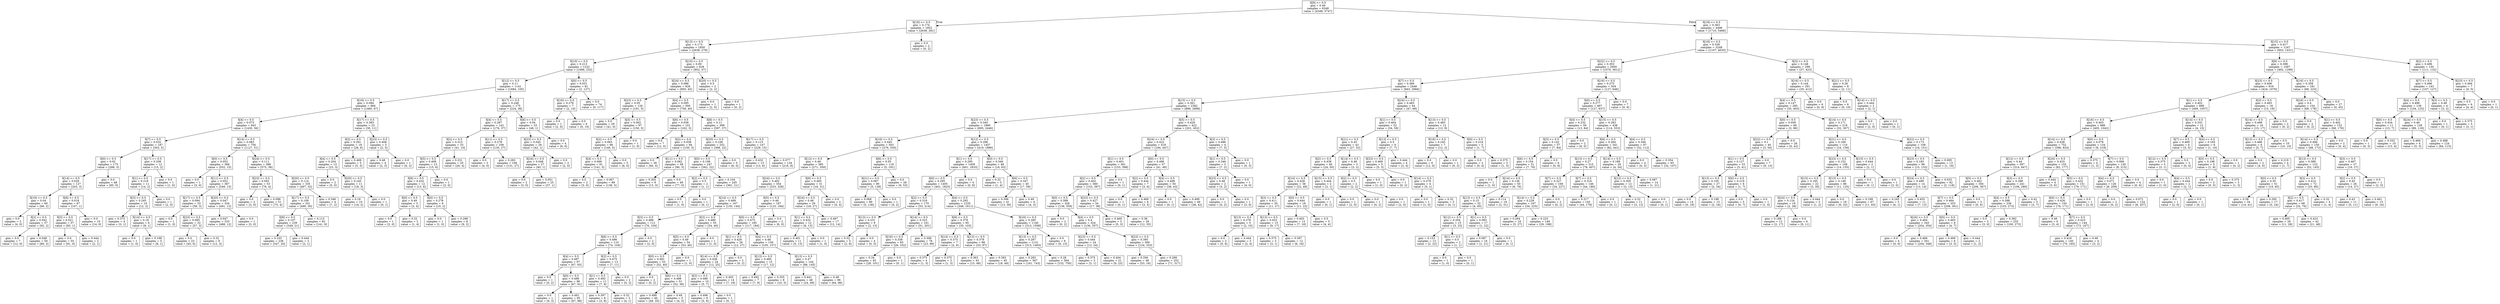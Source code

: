 digraph Tree {
node [shape=box] ;
0 [label="X[9] <= 0.5\ngini = 0.49\nsamples = 6348\nvalue = [4348, 5747]"] ;
1 [label="X[18] <= 0.5\ngini = 0.174\nsamples = 1852\nvalue = [2638, 281]"] ;
0 -> 1 [labeldistance=2.5, labelangle=45, headlabel="True"] ;
2 [label="X[13] <= 0.5\ngini = 0.173\nsamples = 1850\nvalue = [2638, 279]"] ;
1 -> 2 ;
3 [label="X[10] <= 0.5\ngini = 0.213\nsamples = 1222\nvalue = [1686, 232]"] ;
2 -> 3 ;
4 [label="X[12] <= 0.5\ngini = 0.11\nsamples = 1141\nvalue = [1684, 105]"] ;
3 -> 4 ;
5 [label="X[16] <= 0.5\ngini = 0.084\nsamples = 966\nvalue = [1460, 67]"] ;
4 -> 5 ;
6 [label="X[4] <= 0.5\ngini = 0.073\nsamples = 943\nvalue = [1430, 56]"] ;
5 -> 6 ;
7 [label="X[7] <= 0.5\ngini = 0.032\nsamples = 187\nvalue = [303, 5]"] ;
6 -> 7 ;
8 [label="X[0] <= 0.5\ngini = 0.02\nsamples = 175\nvalue = [288, 3]"] ;
7 -> 8 ;
9 [label="X[14] <= 0.5\ngini = 0.029\nsamples = 127\nvalue = [203, 3]"] ;
8 -> 9 ;
10 [label="X[19] <= 0.5\ngini = 0.04\nsamples = 60\nvalue = [96, 2]"] ;
9 -> 10 ;
11 [label="gini = 0.0\nsamples = 3\nvalue = [4, 0]"] ;
10 -> 11 ;
12 [label="X[2] <= 0.5\ngini = 0.042\nsamples = 57\nvalue = [92, 2]"] ;
10 -> 12 ;
13 [label="gini = 0.0\nsamples = 7\nvalue = [12, 0]"] ;
12 -> 13 ;
14 [label="gini = 0.048\nsamples = 50\nvalue = [80, 2]"] ;
12 -> 14 ;
15 [label="X[8] <= 0.5\ngini = 0.018\nsamples = 67\nvalue = [107, 1]"] ;
9 -> 15 ;
16 [label="X[3] <= 0.5\ngini = 0.021\nsamples = 57\nvalue = [93, 1]"] ;
15 -> 16 ;
17 [label="gini = 0.0\nsamples = 55\nvalue = [91, 0]"] ;
16 -> 17 ;
18 [label="gini = 0.444\nsamples = 2\nvalue = [2, 1]"] ;
16 -> 18 ;
19 [label="gini = 0.0\nsamples = 10\nvalue = [14, 0]"] ;
15 -> 19 ;
20 [label="gini = 0.0\nsamples = 48\nvalue = [85, 0]"] ;
8 -> 20 ;
21 [label="X[17] <= 0.5\ngini = 0.208\nsamples = 12\nvalue = [15, 2]"] ;
7 -> 21 ;
22 [label="X[1] <= 0.5\ngini = 0.219\nsamples = 11\nvalue = [14, 2]"] ;
21 -> 22 ;
23 [label="X[3] <= 0.5\ngini = 0.245\nsamples = 10\nvalue = [12, 2]"] ;
22 -> 23 ;
24 [label="gini = 0.375\nsamples = 4\nvalue = [3, 1]"] ;
23 -> 24 ;
25 [label="X[14] <= 0.5\ngini = 0.18\nsamples = 6\nvalue = [9, 1]"] ;
23 -> 25 ;
26 [label="gini = 0.0\nsamples = 1\nvalue = [1, 0]"] ;
25 -> 26 ;
27 [label="gini = 0.198\nsamples = 5\nvalue = [8, 1]"] ;
25 -> 27 ;
28 [label="gini = 0.0\nsamples = 1\nvalue = [2, 0]"] ;
22 -> 28 ;
29 [label="gini = 0.0\nsamples = 1\nvalue = [1, 0]"] ;
21 -> 29 ;
30 [label="X[14] <= 0.5\ngini = 0.083\nsamples = 756\nvalue = [1127, 51]"] ;
6 -> 30 ;
31 [label="X[0] <= 0.5\ngini = 0.052\nsamples = 368\nvalue = [552, 15]"] ;
30 -> 31 ;
32 [label="gini = 0.0\nsamples = 1\nvalue = [3, 0]"] ;
31 -> 32 ;
33 [label="X[11] <= 0.5\ngini = 0.052\nsamples = 367\nvalue = [549, 15]"] ;
31 -> 33 ;
34 [label="X[17] <= 0.5\ngini = 0.094\nsamples = 33\nvalue = [58, 3]"] ;
33 -> 34 ;
35 [label="gini = 0.0\nsamples = 1\nvalue = [1, 0]"] ;
34 -> 35 ;
36 [label="X[23] <= 0.5\ngini = 0.095\nsamples = 32\nvalue = [57, 3]"] ;
34 -> 36 ;
37 [label="gini = 0.0\nsamples = 23\nvalue = [45, 0]"] ;
36 -> 37 ;
38 [label="gini = 0.32\nsamples = 9\nvalue = [12, 3]"] ;
36 -> 38 ;
39 [label="X[20] <= 0.5\ngini = 0.047\nsamples = 334\nvalue = [491, 12]"] ;
33 -> 39 ;
40 [label="gini = 0.047\nsamples = 333\nvalue = [488, 12]"] ;
39 -> 40 ;
41 [label="gini = 0.0\nsamples = 1\nvalue = [3, 0]"] ;
39 -> 41 ;
42 [label="X[24] <= 0.5\ngini = 0.111\nsamples = 388\nvalue = [575, 36]"] ;
30 -> 42 ;
43 [label="X[23] <= 0.5\ngini = 0.093\nsamples = 53\nvalue = [78, 4]"] ;
42 -> 43 ;
44 [label="gini = 0.0\nsamples = 2\nvalue = [3, 0]"] ;
43 -> 44 ;
45 [label="gini = 0.096\nsamples = 51\nvalue = [75, 4]"] ;
43 -> 45 ;
46 [label="X[20] <= 0.5\ngini = 0.114\nsamples = 335\nvalue = [497, 32]"] ;
42 -> 46 ;
47 [label="X[17] <= 0.5\ngini = 0.109\nsamples = 331\nvalue = [490, 30]"] ;
46 -> 47 ;
48 [label="X[8] <= 0.5\ngini = 0.107\nsamples = 239\nvalue = [349, 21]"] ;
47 -> 48 ;
49 [label="gini = 0.103\nsamples = 236\nvalue = [347, 20]"] ;
48 -> 49 ;
50 [label="gini = 0.444\nsamples = 3\nvalue = [2, 1]"] ;
48 -> 50 ;
51 [label="gini = 0.113\nsamples = 92\nvalue = [141, 9]"] ;
47 -> 51 ;
52 [label="gini = 0.346\nsamples = 4\nvalue = [7, 2]"] ;
46 -> 52 ;
53 [label="X[17] <= 0.5\ngini = 0.393\nsamples = 23\nvalue = [30, 11]"] ;
5 -> 53 ;
54 [label="X[2] <= 0.5\ngini = 0.291\nsamples = 18\nvalue = [28, 6]"] ;
53 -> 54 ;
55 [label="X[4] <= 0.5\ngini = 0.204\nsamples = 13\nvalue = [23, 3]"] ;
54 -> 55 ;
56 [label="gini = 0.0\nsamples = 2\nvalue = [5, 0]"] ;
55 -> 56 ;
57 [label="X[20] <= 0.5\ngini = 0.245\nsamples = 11\nvalue = [18, 3]"] ;
55 -> 57 ;
58 [label="gini = 0.18\nsamples = 10\nvalue = [18, 2]"] ;
57 -> 58 ;
59 [label="gini = 0.0\nsamples = 1\nvalue = [0, 1]"] ;
57 -> 59 ;
60 [label="gini = 0.469\nsamples = 5\nvalue = [5, 3]"] ;
54 -> 60 ;
61 [label="X[23] <= 0.5\ngini = 0.408\nsamples = 5\nvalue = [2, 5]"] ;
53 -> 61 ;
62 [label="gini = 0.48\nsamples = 4\nvalue = [2, 3]"] ;
61 -> 62 ;
63 [label="gini = 0.0\nsamples = 1\nvalue = [0, 2]"] ;
61 -> 63 ;
64 [label="X[17] <= 0.5\ngini = 0.248\nsamples = 175\nvalue = [224, 38]"] ;
4 -> 64 ;
65 [label="X[4] <= 0.5\ngini = 0.287\nsamples = 142\nvalue = [176, 37]"] ;
64 -> 65 ;
66 [label="X[2] <= 0.5\ngini = 0.315\nsamples = 33\nvalue = [41, 10]"] ;
65 -> 66 ;
67 [label="X[5] <= 0.5\ngini = 0.408\nsamples = 13\nvalue = [15, 6]"] ;
66 -> 67 ;
68 [label="X[6] <= 0.5\ngini = 0.432\nsamples = 12\nvalue = [13, 6]"] ;
67 -> 68 ;
69 [label="X[0] <= 0.5\ngini = 0.49\nsamples = 3\nvalue = [3, 4]"] ;
68 -> 69 ;
70 [label="gini = 0.0\nsamples = 1\nvalue = [2, 0]"] ;
69 -> 70 ;
71 [label="gini = 0.32\nsamples = 2\nvalue = [1, 4]"] ;
69 -> 71 ;
72 [label="X[0] <= 0.5\ngini = 0.278\nsamples = 9\nvalue = [10, 2]"] ;
68 -> 72 ;
73 [label="gini = 0.0\nsamples = 1\nvalue = [1, 0]"] ;
72 -> 73 ;
74 [label="gini = 0.298\nsamples = 8\nvalue = [9, 2]"] ;
72 -> 74 ;
75 [label="gini = 0.0\nsamples = 1\nvalue = [2, 0]"] ;
67 -> 75 ;
76 [label="gini = 0.231\nsamples = 20\nvalue = [26, 4]"] ;
66 -> 76 ;
77 [label="X[11] <= 0.5\ngini = 0.278\nsamples = 109\nvalue = [135, 27]"] ;
65 -> 77 ;
78 [label="gini = 0.0\nsamples = 3\nvalue = [4, 0]"] ;
77 -> 78 ;
79 [label="gini = 0.283\nsamples = 106\nvalue = [131, 27]"] ;
77 -> 79 ;
80 [label="X[6] <= 0.5\ngini = 0.04\nsamples = 33\nvalue = [48, 1]"] ;
64 -> 80 ;
81 [label="X[23] <= 0.5\ngini = 0.045\nsamples = 29\nvalue = [42, 1]"] ;
80 -> 81 ;
82 [label="X[24] <= 0.5\ngini = 0.048\nsamples = 27\nvalue = [40, 1]"] ;
81 -> 82 ;
83 [label="gini = 0.0\nsamples = 2\nvalue = [3, 0]"] ;
82 -> 83 ;
84 [label="gini = 0.051\nsamples = 25\nvalue = [37, 1]"] ;
82 -> 84 ;
85 [label="gini = 0.0\nsamples = 2\nvalue = [2, 0]"] ;
81 -> 85 ;
86 [label="gini = 0.0\nsamples = 4\nvalue = [6, 0]"] ;
80 -> 86 ;
87 [label="X[0] <= 0.5\ngini = 0.031\nsamples = 81\nvalue = [2, 127]"] ;
3 -> 87 ;
88 [label="X[16] <= 0.5\ngini = 0.278\nsamples = 7\nvalue = [2, 10]"] ;
87 -> 88 ;
89 [label="gini = 0.0\nsamples = 1\nvalue = [2, 0]"] ;
88 -> 89 ;
90 [label="gini = 0.0\nsamples = 6\nvalue = [0, 10]"] ;
88 -> 90 ;
91 [label="gini = 0.0\nsamples = 74\nvalue = [0, 117]"] ;
87 -> 91 ;
92 [label="X[10] <= 0.5\ngini = 0.09\nsamples = 628\nvalue = [952, 47]"] ;
2 -> 92 ;
93 [label="X[24] <= 0.5\ngini = 0.086\nsamples = 626\nvalue = [950, 45]"] ;
92 -> 93 ;
94 [label="X[23] <= 0.5\ngini = 0.05\nsamples = 126\nvalue = [191, 5]"] ;
93 -> 94 ;
95 [label="gini = 0.0\nsamples = 29\nvalue = [41, 0]"] ;
94 -> 95 ;
96 [label="X[5] <= 0.5\ngini = 0.062\nsamples = 97\nvalue = [150, 5]"] ;
94 -> 96 ;
97 [label="X[2] <= 0.5\ngini = 0.063\nsamples = 96\nvalue = [149, 5]"] ;
96 -> 97 ;
98 [label="X[4] <= 0.5\ngini = 0.066\nsamples = 91\nvalue = [141, 5]"] ;
97 -> 98 ;
99 [label="gini = 0.0\nsamples = 2\nvalue = [3, 0]"] ;
98 -> 99 ;
100 [label="gini = 0.067\nsamples = 89\nvalue = [138, 5]"] ;
98 -> 100 ;
101 [label="gini = 0.0\nsamples = 5\nvalue = [8, 0]"] ;
97 -> 101 ;
102 [label="gini = 0.0\nsamples = 1\nvalue = [1, 0]"] ;
96 -> 102 ;
103 [label="X[4] <= 0.5\ngini = 0.095\nsamples = 500\nvalue = [759, 40]"] ;
93 -> 103 ;
104 [label="X[6] <= 0.5\ngini = 0.036\nsamples = 101\nvalue = [162, 3]"] ;
103 -> 104 ;
105 [label="gini = 0.0\nsamples = 7\nvalue = [12, 0]"] ;
104 -> 105 ;
106 [label="X[2] <= 0.5\ngini = 0.038\nsamples = 94\nvalue = [150, 3]"] ;
104 -> 106 ;
107 [label="gini = 0.0\nsamples = 36\nvalue = [60, 0]"] ;
106 -> 107 ;
108 [label="X[11] <= 0.5\ngini = 0.062\nsamples = 58\nvalue = [90, 3]"] ;
106 -> 108 ;
109 [label="gini = 0.305\nsamples = 9\nvalue = [13, 3]"] ;
108 -> 109 ;
110 [label="gini = 0.0\nsamples = 49\nvalue = [77, 0]"] ;
108 -> 110 ;
111 [label="X[8] <= 0.5\ngini = 0.11\nsamples = 399\nvalue = [597, 37]"] ;
103 -> 111 ;
112 [label="X[20] <= 0.5\ngini = 0.106\nsamples = 252\nvalue = [368, 22]"] ;
111 -> 112 ;
113 [label="X[0] <= 0.5\ngini = 0.108\nsamples = 247\nvalue = [362, 22]"] ;
112 -> 113 ;
114 [label="X[2] <= 0.5\ngini = 0.5\nsamples = 2\nvalue = [1, 1]"] ;
113 -> 114 ;
115 [label="gini = 0.0\nsamples = 1\nvalue = [1, 0]"] ;
114 -> 115 ;
116 [label="gini = 0.0\nsamples = 1\nvalue = [0, 1]"] ;
114 -> 116 ;
117 [label="gini = 0.104\nsamples = 245\nvalue = [361, 21]"] ;
113 -> 117 ;
118 [label="gini = 0.0\nsamples = 5\nvalue = [6, 0]"] ;
112 -> 118 ;
119 [label="X[17] <= 0.5\ngini = 0.115\nsamples = 147\nvalue = [229, 15]"] ;
111 -> 119 ;
120 [label="gini = 0.432\nsamples = 13\nvalue = [13, 6]"] ;
119 -> 120 ;
121 [label="gini = 0.077\nsamples = 134\nvalue = [216, 9]"] ;
119 -> 121 ;
122 [label="X[20] <= 0.5\ngini = 0.5\nsamples = 2\nvalue = [2, 2]"] ;
92 -> 122 ;
123 [label="gini = 0.0\nsamples = 1\nvalue = [2, 0]"] ;
122 -> 123 ;
124 [label="gini = 0.0\nsamples = 1\nvalue = [0, 2]"] ;
122 -> 124 ;
125 [label="gini = 0.0\nsamples = 2\nvalue = [0, 2]"] ;
1 -> 125 ;
126 [label="X[19] <= 0.5\ngini = 0.363\nsamples = 4496\nvalue = [1710, 5466]"] ;
0 -> 126 [labeldistance=2.5, labelangle=-45, headlabel="False"] ;
127 [label="X[18] <= 0.5\ngini = 0.338\nsamples = 3249\nvalue = [1107, 4035]"] ;
126 -> 127 ;
128 [label="X[22] <= 0.5\ngini = 0.353\nsamples = 2950\nvalue = [1070, 3612]"] ;
127 -> 128 ;
129 [label="X[7] <= 0.5\ngini = 0.366\nsamples = 2446\nvalue = [943, 2966]"] ;
128 -> 129 ;
130 [label="X[15] <= 0.5\ngini = 0.361\nsamples = 2382\nvalue = [896, 2898]"] ;
129 -> 130 ;
131 [label="X[23] <= 0.5\ngini = 0.345\nsamples = 1960\nvalue = [695, 2446]"] ;
130 -> 131 ;
132 [label="X[16] <= 0.5\ngini = 0.445\nsamples = 503\nvalue = [276, 550]"] ;
131 -> 132 ;
133 [label="X[12] <= 0.5\ngini = 0.49\nsamples = 385\nvalue = [271, 359]"] ;
132 -> 133 ;
134 [label="X[24] <= 0.5\ngini = 0.492\nsamples = 354\nvalue = [253, 328]"] ;
133 -> 134 ;
135 [label="X[14] <= 0.5\ngini = 0.499\nsamples = 167\nvalue = [130, 144]"] ;
134 -> 135 ;
136 [label="X[3] <= 0.5\ngini = 0.488\nsamples = 112\nvalue = [76, 104]"] ;
135 -> 136 ;
137 [label="X[6] <= 0.5\ngini = 0.486\nsamples = 110\nvalue = [74, 104]"] ;
136 -> 137 ;
138 [label="X[4] <= 0.5\ngini = 0.487\nsamples = 97\nvalue = [67, 93]"] ;
137 -> 138 ;
139 [label="gini = 0.0\nsamples = 1\nvalue = [0, 2]"] ;
138 -> 139 ;
140 [label="X[0] <= 0.5\ngini = 0.488\nsamples = 96\nvalue = [67, 91]"] ;
138 -> 140 ;
141 [label="gini = 0.0\nsamples = 1\nvalue = [0, 3]"] ;
140 -> 141 ;
142 [label="gini = 0.491\nsamples = 95\nvalue = [67, 88]"] ;
140 -> 142 ;
143 [label="X[2] <= 0.5\ngini = 0.475\nsamples = 13\nvalue = [7, 11]"] ;
137 -> 143 ;
144 [label="X[1] <= 0.5\ngini = 0.492\nsamples = 11\nvalue = [7, 9]"] ;
143 -> 144 ;
145 [label="gini = 0.397\nsamples = 8\nvalue = [3, 8]"] ;
144 -> 145 ;
146 [label="gini = 0.32\nsamples = 3\nvalue = [4, 1]"] ;
144 -> 146 ;
147 [label="gini = 0.0\nsamples = 2\nvalue = [0, 2]"] ;
143 -> 147 ;
148 [label="gini = 0.0\nsamples = 2\nvalue = [2, 0]"] ;
136 -> 148 ;
149 [label="X[3] <= 0.5\ngini = 0.489\nsamples = 55\nvalue = [54, 40]"] ;
135 -> 149 ;
150 [label="X[5] <= 0.5\ngini = 0.49\nsamples = 54\nvalue = [53, 40]"] ;
149 -> 150 ;
151 [label="X[0] <= 0.5\ngini = 0.491\nsamples = 53\nvalue = [52, 40]"] ;
150 -> 151 ;
152 [label="gini = 0.0\nsamples = 2\nvalue = [0, 2]"] ;
151 -> 152 ;
153 [label="X[6] <= 0.5\ngini = 0.488\nsamples = 51\nvalue = [52, 38]"] ;
151 -> 153 ;
154 [label="gini = 0.488\nsamples = 46\nvalue = [48, 35]"] ;
153 -> 154 ;
155 [label="gini = 0.49\nsamples = 5\nvalue = [4, 3]"] ;
153 -> 155 ;
156 [label="gini = 0.0\nsamples = 1\nvalue = [1, 0]"] ;
150 -> 156 ;
157 [label="gini = 0.0\nsamples = 1\nvalue = [1, 0]"] ;
149 -> 157 ;
158 [label="X[5] <= 0.5\ngini = 0.48\nsamples = 187\nvalue = [123, 184]"] ;
134 -> 158 ;
159 [label="X[0] <= 0.5\ngini = 0.475\nsamples = 185\nvalue = [117, 184]"] ;
158 -> 159 ;
160 [label="X[1] <= 0.5\ngini = 0.426\nsamples = 26\nvalue = [12, 27]"] ;
159 -> 160 ;
161 [label="X[14] <= 0.5\ngini = 0.438\nsamples = 24\nvalue = [12, 25]"] ;
160 -> 161 ;
162 [label="X[3] <= 0.5\ngini = 0.486\nsamples = 10\nvalue = [5, 7]"] ;
161 -> 162 ;
163 [label="gini = 0.496\nsamples = 9\nvalue = [5, 6]"] ;
162 -> 163 ;
164 [label="gini = 0.0\nsamples = 1\nvalue = [0, 1]"] ;
162 -> 164 ;
165 [label="gini = 0.403\nsamples = 14\nvalue = [7, 18]"] ;
161 -> 165 ;
166 [label="gini = 0.0\nsamples = 2\nvalue = [0, 2]"] ;
160 -> 166 ;
167 [label="X[4] <= 0.5\ngini = 0.48\nsamples = 159\nvalue = [105, 157]"] ;
159 -> 167 ;
168 [label="X[13] <= 0.5\ngini = 0.485\nsamples = 15\nvalue = [17, 12]"] ;
167 -> 168 ;
169 [label="gini = 0.492\nsamples = 7\nvalue = [7, 9]"] ;
168 -> 169 ;
170 [label="gini = 0.355\nsamples = 8\nvalue = [10, 3]"] ;
168 -> 170 ;
171 [label="X[13] <= 0.5\ngini = 0.47\nsamples = 144\nvalue = [88, 145]"] ;
167 -> 171 ;
172 [label="gini = 0.441\nsamples = 48\nvalue = [24, 49]"] ;
171 -> 172 ;
173 [label="gini = 0.48\nsamples = 96\nvalue = [64, 96]"] ;
171 -> 173 ;
174 [label="gini = 0.0\nsamples = 2\nvalue = [6, 0]"] ;
158 -> 174 ;
175 [label="X[6] <= 0.5\ngini = 0.465\nsamples = 31\nvalue = [18, 31]"] ;
133 -> 175 ;
176 [label="X[24] <= 0.5\ngini = 0.48\nsamples = 29\nvalue = [18, 27]"] ;
175 -> 176 ;
177 [label="X[1] <= 0.5\ngini = 0.432\nsamples = 12\nvalue = [6, 13]"] ;
176 -> 177 ;
178 [label="gini = 0.401\nsamples = 11\nvalue = [5, 13]"] ;
177 -> 178 ;
179 [label="gini = 0.0\nsamples = 1\nvalue = [1, 0]"] ;
177 -> 179 ;
180 [label="gini = 0.497\nsamples = 17\nvalue = [12, 14]"] ;
176 -> 180 ;
181 [label="gini = 0.0\nsamples = 2\nvalue = [0, 4]"] ;
175 -> 181 ;
182 [label="X[6] <= 0.5\ngini = 0.05\nsamples = 118\nvalue = [5, 191]"] ;
132 -> 182 ;
183 [label="X[21] <= 0.5\ngini = 0.067\nsamples = 90\nvalue = [5, 138]"] ;
182 -> 183 ;
184 [label="gini = 0.068\nsamples = 89\nvalue = [5, 136]"] ;
183 -> 184 ;
185 [label="gini = 0.0\nsamples = 1\nvalue = [0, 2]"] ;
183 -> 185 ;
186 [label="gini = 0.0\nsamples = 28\nvalue = [0, 53]"] ;
182 -> 186 ;
187 [label="X[12] <= 0.5\ngini = 0.296\nsamples = 1457\nvalue = [419, 1896]"] ;
131 -> 187 ;
188 [label="X[1] <= 0.5\ngini = 0.295\nsamples = 1409\nvalue = [401, 1833]"] ;
187 -> 188 ;
189 [label="X[0] <= 0.5\ngini = 0.295\nsamples = 1405\nvalue = [401, 1825]"] ;
188 -> 189 ;
190 [label="X[2] <= 0.5\ngini = 0.318\nsamples = 170\nvalue = [53, 214]"] ;
189 -> 190 ;
191 [label="X[13] <= 0.5\ngini = 0.231\nsamples = 9\nvalue = [2, 13]"] ;
190 -> 191 ;
192 [label="gini = 0.32\nsamples = 5\nvalue = [2, 8]"] ;
191 -> 192 ;
193 [label="gini = 0.0\nsamples = 4\nvalue = [0, 5]"] ;
191 -> 193 ;
194 [label="X[14] <= 0.5\ngini = 0.323\nsamples = 161\nvalue = [51, 201]"] ;
190 -> 194 ;
195 [label="X[16] <= 0.5\ngini = 0.338\nsamples = 83\nvalue = [28, 102]"] ;
194 -> 195 ;
196 [label="gini = 0.34\nsamples = 82\nvalue = [28, 101]"] ;
195 -> 196 ;
197 [label="gini = 0.0\nsamples = 1\nvalue = [0, 1]"] ;
195 -> 197 ;
198 [label="gini = 0.306\nsamples = 78\nvalue = [23, 99]"] ;
194 -> 198 ;
199 [label="X[4] <= 0.5\ngini = 0.292\nsamples = 1235\nvalue = [348, 1611]"] ;
189 -> 199 ;
200 [label="X[6] <= 0.5\ngini = 0.379\nsamples = 95\nvalue = [35, 103]"] ;
199 -> 200 ;
201 [label="X[14] <= 0.5\ngini = 0.375\nsamples = 7\nvalue = [2, 6]"] ;
200 -> 201 ;
202 [label="gini = 0.375\nsamples = 4\nvalue = [1, 3]"] ;
201 -> 202 ;
203 [label="gini = 0.375\nsamples = 3\nvalue = [1, 3]"] ;
201 -> 203 ;
204 [label="X[13] <= 0.5\ngini = 0.379\nsamples = 88\nvalue = [33, 97]"] ;
200 -> 204 ;
205 [label="gini = 0.363\nsamples = 43\nvalue = [15, 48]"] ;
204 -> 205 ;
206 [label="gini = 0.393\nsamples = 45\nvalue = [18, 49]"] ;
204 -> 206 ;
207 [label="X[16] <= 0.5\ngini = 0.285\nsamples = 1140\nvalue = [313, 1508]"] ;
199 -> 207 ;
208 [label="X[13] <= 0.5\ngini = 0.287\nsamples = 1131\nvalue = [313, 1493]"] ;
207 -> 208 ;
209 [label="gini = 0.293\nsamples = 567\nvalue = [161, 743]"] ;
208 -> 209 ;
210 [label="gini = 0.28\nsamples = 564\nvalue = [152, 750]"] ;
208 -> 210 ;
211 [label="gini = 0.0\nsamples = 9\nvalue = [0, 15]"] ;
207 -> 211 ;
212 [label="gini = 0.0\nsamples = 4\nvalue = [0, 8]"] ;
188 -> 212 ;
213 [label="X[0] <= 0.5\ngini = 0.346\nsamples = 48\nvalue = [18, 63]"] ;
187 -> 213 ;
214 [label="gini = 0.32\nsamples = 3\nvalue = [1, 4]"] ;
213 -> 214 ;
215 [label="X[6] <= 0.5\ngini = 0.347\nsamples = 45\nvalue = [17, 59]"] ;
213 -> 215 ;
216 [label="gini = 0.306\nsamples = 41\nvalue = [13, 56]"] ;
215 -> 216 ;
217 [label="gini = 0.49\nsamples = 4\nvalue = [4, 3]"] ;
215 -> 217 ;
218 [label="X[5] <= 0.5\ngini = 0.426\nsamples = 422\nvalue = [201, 452]"] ;
130 -> 218 ;
219 [label="X[24] <= 0.5\ngini = 0.422\nsamples = 418\nvalue = [194, 447]"] ;
218 -> 219 ;
220 [label="X[1] <= 0.5\ngini = 0.401\nsamples = 361\nvalue = [153, 398]"] ;
219 -> 220 ;
221 [label="X[2] <= 0.5\ngini = 0.402\nsamples = 360\nvalue = [153, 397]"] ;
220 -> 221 ;
222 [label="X[0] <= 0.5\ngini = 0.399\nsamples = 326\nvalue = [136, 359]"] ;
221 -> 222 ;
223 [label="gini = 0.0\nsamples = 2\nvalue = [0, 2]"] ;
222 -> 223 ;
224 [label="X[4] <= 0.5\ngini = 0.4\nsamples = 324\nvalue = [136, 357]"] ;
222 -> 224 ;
225 [label="X[23] <= 0.5\ngini = 0.444\nsamples = 24\nvalue = [12, 24]"] ;
224 -> 225 ;
226 [label="gini = 0.375\nsamples = 3\nvalue = [3, 1]"] ;
225 -> 226 ;
227 [label="gini = 0.404\nsamples = 21\nvalue = [9, 23]"] ;
225 -> 227 ;
228 [label="X[23] <= 0.5\ngini = 0.395\nsamples = 300\nvalue = [124, 333]"] ;
224 -> 228 ;
229 [label="gini = 0.356\nsamples = 48\nvalue = [53, 16]"] ;
228 -> 229 ;
230 [label="gini = 0.299\nsamples = 252\nvalue = [71, 317]"] ;
228 -> 230 ;
231 [label="X[23] <= 0.5\ngini = 0.427\nsamples = 34\nvalue = [17, 38]"] ;
221 -> 231 ;
232 [label="gini = 0.469\nsamples = 5\nvalue = [5, 3]"] ;
231 -> 232 ;
233 [label="gini = 0.38\nsamples = 29\nvalue = [12, 35]"] ;
231 -> 233 ;
234 [label="gini = 0.0\nsamples = 1\nvalue = [0, 1]"] ;
220 -> 234 ;
235 [label="X[0] <= 0.5\ngini = 0.496\nsamples = 57\nvalue = [41, 49]"] ;
219 -> 235 ;
236 [label="X[2] <= 0.5\ngini = 0.444\nsamples = 7\nvalue = [3, 6]"] ;
235 -> 236 ;
237 [label="gini = 0.0\nsamples = 1\nvalue = [0, 1]"] ;
236 -> 237 ;
238 [label="gini = 0.469\nsamples = 6\nvalue = [3, 5]"] ;
236 -> 238 ;
239 [label="X[4] <= 0.5\ngini = 0.498\nsamples = 50\nvalue = [38, 43]"] ;
235 -> 239 ;
240 [label="gini = 0.0\nsamples = 1\nvalue = [0, 1]"] ;
239 -> 240 ;
241 [label="gini = 0.499\nsamples = 49\nvalue = [38, 42]"] ;
239 -> 241 ;
242 [label="X[3] <= 0.5\ngini = 0.486\nsamples = 4\nvalue = [7, 5]"] ;
218 -> 242 ;
243 [label="X[1] <= 0.5\ngini = 0.346\nsamples = 3\nvalue = [7, 2]"] ;
242 -> 243 ;
244 [label="X[23] <= 0.5\ngini = 0.48\nsamples = 2\nvalue = [3, 2]"] ;
243 -> 244 ;
245 [label="gini = 0.0\nsamples = 1\nvalue = [0, 2]"] ;
244 -> 245 ;
246 [label="gini = 0.0\nsamples = 1\nvalue = [3, 0]"] ;
244 -> 246 ;
247 [label="gini = 0.0\nsamples = 1\nvalue = [4, 0]"] ;
243 -> 247 ;
248 [label="gini = 0.0\nsamples = 1\nvalue = [0, 3]"] ;
242 -> 248 ;
249 [label="X[24] <= 0.5\ngini = 0.483\nsamples = 64\nvalue = [47, 68]"] ;
129 -> 249 ;
250 [label="X[1] <= 0.5\ngini = 0.464\nsamples = 52\nvalue = [34, 59]"] ;
249 -> 250 ;
251 [label="X[21] <= 0.5\ngini = 0.45\nsamples = 43\nvalue = [27, 52]"] ;
250 -> 251 ;
252 [label="X[2] <= 0.5\ngini = 0.438\nsamples = 40\nvalue = [24, 50]"] ;
251 -> 252 ;
253 [label="X[14] <= 0.5\ngini = 0.428\nsamples = 38\nvalue = [22, 49]"] ;
252 -> 253 ;
254 [label="X[3] <= 0.5\ngini = 0.411\nsamples = 20\nvalue = [11, 27]"] ;
253 -> 254 ;
255 [label="X[13] <= 0.5\ngini = 0.278\nsamples = 5\nvalue = [2, 10]"] ;
254 -> 255 ;
256 [label="gini = 0.0\nsamples = 2\nvalue = [0, 6]"] ;
255 -> 256 ;
257 [label="gini = 0.444\nsamples = 3\nvalue = [2, 4]"] ;
255 -> 257 ;
258 [label="X[13] <= 0.5\ngini = 0.453\nsamples = 15\nvalue = [9, 17]"] ;
254 -> 258 ;
259 [label="gini = 0.375\nsamples = 3\nvalue = [3, 1]"] ;
258 -> 259 ;
260 [label="gini = 0.397\nsamples = 12\nvalue = [6, 16]"] ;
258 -> 260 ;
261 [label="X[0] <= 0.5\ngini = 0.444\nsamples = 18\nvalue = [11, 22]"] ;
253 -> 261 ;
262 [label="gini = 0.403\nsamples = 13\nvalue = [7, 18]"] ;
261 -> 262 ;
263 [label="gini = 0.5\nsamples = 5\nvalue = [4, 4]"] ;
261 -> 263 ;
264 [label="X[15] <= 0.5\ngini = 0.444\nsamples = 2\nvalue = [2, 1]"] ;
252 -> 264 ;
265 [label="gini = 0.0\nsamples = 1\nvalue = [0, 1]"] ;
264 -> 265 ;
266 [label="gini = 0.0\nsamples = 1\nvalue = [2, 0]"] ;
264 -> 266 ;
267 [label="X[14] <= 0.5\ngini = 0.48\nsamples = 3\nvalue = [3, 2]"] ;
251 -> 267 ;
268 [label="X[2] <= 0.5\ngini = 0.5\nsamples = 2\nvalue = [2, 2]"] ;
267 -> 268 ;
269 [label="gini = 0.0\nsamples = 1\nvalue = [0, 2]"] ;
268 -> 269 ;
270 [label="gini = 0.0\nsamples = 1\nvalue = [2, 0]"] ;
268 -> 270 ;
271 [label="gini = 0.0\nsamples = 1\nvalue = [1, 0]"] ;
267 -> 271 ;
272 [label="X[13] <= 0.5\ngini = 0.5\nsamples = 9\nvalue = [7, 7]"] ;
250 -> 272 ;
273 [label="X[23] <= 0.5\ngini = 0.469\nsamples = 5\nvalue = [5, 3]"] ;
272 -> 273 ;
274 [label="gini = 0.0\nsamples = 1\nvalue = [0, 2]"] ;
273 -> 274 ;
275 [label="X[14] <= 0.5\ngini = 0.278\nsamples = 4\nvalue = [5, 1]"] ;
273 -> 275 ;
276 [label="gini = 0.0\nsamples = 1\nvalue = [1, 0]"] ;
275 -> 276 ;
277 [label="gini = 0.32\nsamples = 3\nvalue = [4, 1]"] ;
275 -> 277 ;
278 [label="gini = 0.444\nsamples = 4\nvalue = [2, 4]"] ;
272 -> 278 ;
279 [label="X[13] <= 0.5\ngini = 0.483\nsamples = 12\nvalue = [13, 9]"] ;
249 -> 279 ;
280 [label="X[16] <= 0.5\ngini = 0.245\nsamples = 7\nvalue = [12, 2]"] ;
279 -> 280 ;
281 [label="gini = 0.0\nsamples = 6\nvalue = [12, 0]"] ;
280 -> 281 ;
282 [label="gini = 0.0\nsamples = 1\nvalue = [0, 2]"] ;
280 -> 282 ;
283 [label="X[0] <= 0.5\ngini = 0.219\nsamples = 5\nvalue = [1, 7]"] ;
279 -> 283 ;
284 [label="gini = 0.0\nsamples = 2\nvalue = [0, 4]"] ;
283 -> 284 ;
285 [label="gini = 0.375\nsamples = 3\nvalue = [1, 3]"] ;
283 -> 285 ;
286 [label="X[16] <= 0.5\ngini = 0.275\nsamples = 504\nvalue = [127, 646]"] ;
128 -> 286 ;
287 [label="X[0] <= 0.5\ngini = 0.277\nsamples = 497\nvalue = [127, 637]"] ;
286 -> 287 ;
288 [label="X[4] <= 0.5\ngini = 0.232\nsamples = 59\nvalue = [13, 84]"] ;
287 -> 288 ;
289 [label="X[3] <= 0.5\ngini = 0.142\nsamples = 57\nvalue = [7, 84]"] ;
288 -> 289 ;
290 [label="X[6] <= 0.5\ngini = 0.154\nsamples = 51\nvalue = [7, 76]"] ;
289 -> 290 ;
291 [label="gini = 0.0\nsamples = 1\nvalue = [1, 0]"] ;
290 -> 291 ;
292 [label="X[14] <= 0.5\ngini = 0.136\nsamples = 50\nvalue = [6, 76]"] ;
290 -> 292 ;
293 [label="X[13] <= 0.5\ngini = 0.15\nsamples = 32\nvalue = [4, 45]"] ;
292 -> 293 ;
294 [label="X[12] <= 0.5\ngini = 0.204\nsamples = 15\nvalue = [3, 23]"] ;
293 -> 294 ;
295 [label="gini = 0.153\nsamples = 13\nvalue = [2, 22]"] ;
294 -> 295 ;
296 [label="X[1] <= 0.5\ngini = 0.5\nsamples = 2\nvalue = [1, 1]"] ;
294 -> 296 ;
297 [label="gini = 0.0\nsamples = 1\nvalue = [1, 0]"] ;
296 -> 297 ;
298 [label="gini = 0.0\nsamples = 1\nvalue = [0, 1]"] ;
296 -> 298 ;
299 [label="X[1] <= 0.5\ngini = 0.083\nsamples = 17\nvalue = [1, 22]"] ;
293 -> 299 ;
300 [label="gini = 0.087\nsamples = 16\nvalue = [1, 21]"] ;
299 -> 300 ;
301 [label="gini = 0.0\nsamples = 1\nvalue = [0, 1]"] ;
299 -> 301 ;
302 [label="gini = 0.114\nsamples = 18\nvalue = [2, 31]"] ;
292 -> 302 ;
303 [label="gini = 0.0\nsamples = 6\nvalue = [0, 8]"] ;
289 -> 303 ;
304 [label="gini = 0.0\nsamples = 2\nvalue = [6, 0]"] ;
288 -> 304 ;
305 [label="X[15] <= 0.5\ngini = 0.283\nsamples = 438\nvalue = [114, 553]"] ;
287 -> 305 ;
306 [label="X[6] <= 0.5\ngini = 0.264\nsamples = 341\nvalue = [82, 441]"] ;
305 -> 306 ;
307 [label="X[13] <= 0.5\ngini = 0.27\nsamples = 315\nvalue = [78, 407]"] ;
306 -> 307 ;
308 [label="X[7] <= 0.5\ngini = 0.227\nsamples = 169\nvalue = [34, 227]"] ;
307 -> 308 ;
309 [label="X[14] <= 0.5\ngini = 0.228\nsamples = 167\nvalue = [34, 225]"] ;
308 -> 309 ;
310 [label="gini = 0.264\nsamples = 18\nvalue = [5, 27]"] ;
309 -> 310 ;
311 [label="gini = 0.223\nsamples = 149\nvalue = [29, 198]"] ;
309 -> 311 ;
312 [label="gini = 0.0\nsamples = 2\nvalue = [0, 2]"] ;
308 -> 312 ;
313 [label="X[7] <= 0.5\ngini = 0.316\nsamples = 146\nvalue = [44, 180]"] ;
307 -> 313 ;
314 [label="gini = 0.317\nsamples = 145\nvalue = [44, 179]"] ;
313 -> 314 ;
315 [label="gini = 0.0\nsamples = 1\nvalue = [0, 1]"] ;
313 -> 315 ;
316 [label="X[14] <= 0.5\ngini = 0.188\nsamples = 26\nvalue = [4, 34]"] ;
306 -> 316 ;
317 [label="X[12] <= 0.5\ngini = 0.305\nsamples = 12\nvalue = [3, 13]"] ;
316 -> 317 ;
318 [label="gini = 0.32\nsamples = 11\nvalue = [3, 12]"] ;
317 -> 318 ;
319 [label="gini = 0.0\nsamples = 1\nvalue = [0, 1]"] ;
317 -> 319 ;
320 [label="gini = 0.087\nsamples = 14\nvalue = [1, 21]"] ;
316 -> 320 ;
321 [label="X[4] <= 0.5\ngini = 0.346\nsamples = 97\nvalue = [32, 112]"] ;
305 -> 321 ;
322 [label="gini = 0.0\nsamples = 4\nvalue = [0, 5]"] ;
321 -> 322 ;
323 [label="gini = 0.354\nsamples = 93\nvalue = [32, 107]"] ;
321 -> 323 ;
324 [label="gini = 0.0\nsamples = 7\nvalue = [0, 9]"] ;
286 -> 324 ;
325 [label="X[3] <= 0.5\ngini = 0.148\nsamples = 299\nvalue = [37, 423]"] ;
127 -> 325 ;
326 [label="X[16] <= 0.5\ngini = 0.144\nsamples = 291\nvalue = [35, 412]"] ;
325 -> 326 ;
327 [label="X[4] <= 0.5\ngini = 0.147\nsamples = 285\nvalue = [35, 403]"] ;
326 -> 327 ;
328 [label="X[0] <= 0.5\ngini = 0.059\nsamples = 66\nvalue = [3, 96]"] ;
327 -> 328 ;
329 [label="X[22] <= 0.5\ngini = 0.1\nsamples = 40\nvalue = [3, 54]"] ;
328 -> 329 ;
330 [label="X[1] <= 0.5\ngini = 0.127\nsamples = 33\nvalue = [3, 41]"] ;
329 -> 330 ;
331 [label="X[13] <= 0.5\ngini = 0.105\nsamples = 27\nvalue = [2, 34]"] ;
330 -> 331 ;
332 [label="gini = 0.0\nsamples = 14\nvalue = [0, 18]"] ;
331 -> 332 ;
333 [label="gini = 0.198\nsamples = 13\nvalue = [2, 16]"] ;
331 -> 333 ;
334 [label="X[6] <= 0.5\ngini = 0.219\nsamples = 6\nvalue = [1, 7]"] ;
330 -> 334 ;
335 [label="gini = 0.0\nsamples = 5\nvalue = [0, 7]"] ;
334 -> 335 ;
336 [label="gini = 0.0\nsamples = 1\nvalue = [1, 0]"] ;
334 -> 336 ;
337 [label="gini = 0.0\nsamples = 7\nvalue = [0, 13]"] ;
329 -> 337 ;
338 [label="gini = 0.0\nsamples = 26\nvalue = [0, 42]"] ;
328 -> 338 ;
339 [label="X[14] <= 0.5\ngini = 0.171\nsamples = 219\nvalue = [32, 307]"] ;
327 -> 339 ;
340 [label="X[21] <= 0.5\ngini = 0.169\nsamples = 110\nvalue = [16, 156]"] ;
339 -> 340 ;
341 [label="X[23] <= 0.5\ngini = 0.152\nsamples = 108\nvalue = [14, 155]"] ;
340 -> 341 ;
342 [label="X[15] <= 0.5\ngini = 0.165\nsamples = 22\nvalue = [3, 30]"] ;
341 -> 342 ;
343 [label="X[24] <= 0.5\ngini = 0.124\nsamples = 19\nvalue = [2, 28]"] ;
342 -> 343 ;
344 [label="gini = 0.188\nsamples = 13\nvalue = [2, 17]"] ;
343 -> 344 ;
345 [label="gini = 0.0\nsamples = 6\nvalue = [0, 11]"] ;
343 -> 345 ;
346 [label="gini = 0.444\nsamples = 3\nvalue = [1, 2]"] ;
342 -> 346 ;
347 [label="X[13] <= 0.5\ngini = 0.149\nsamples = 86\nvalue = [11, 125]"] ;
341 -> 347 ;
348 [label="gini = 0.0\nsamples = 19\nvalue = [0, 32]"] ;
347 -> 348 ;
349 [label="gini = 0.189\nsamples = 67\nvalue = [11, 93]"] ;
347 -> 349 ;
350 [label="X[15] <= 0.5\ngini = 0.444\nsamples = 2\nvalue = [2, 1]"] ;
340 -> 350 ;
351 [label="gini = 0.0\nsamples = 1\nvalue = [0, 1]"] ;
350 -> 351 ;
352 [label="gini = 0.0\nsamples = 1\nvalue = [2, 0]"] ;
350 -> 352 ;
353 [label="X[22] <= 0.5\ngini = 0.173\nsamples = 109\nvalue = [16, 151]"] ;
339 -> 353 ;
354 [label="X[23] <= 0.5\ngini = 0.183\nsamples = 96\nvalue = [15, 132]"] ;
353 -> 354 ;
355 [label="X[24] <= 0.5\ngini = 0.499\nsamples = 14\nvalue = [13, 14]"] ;
354 -> 355 ;
356 [label="gini = 0.245\nsamples = 3\nvalue = [6, 1]"] ;
355 -> 356 ;
357 [label="gini = 0.455\nsamples = 11\nvalue = [7, 13]"] ;
355 -> 357 ;
358 [label="gini = 0.033\nsamples = 82\nvalue = [2, 118]"] ;
354 -> 358 ;
359 [label="gini = 0.095\nsamples = 13\nvalue = [1, 19]"] ;
353 -> 359 ;
360 [label="gini = 0.0\nsamples = 6\nvalue = [0, 9]"] ;
326 -> 360 ;
361 [label="X[21] <= 0.5\ngini = 0.26\nsamples = 8\nvalue = [2, 11]"] ;
325 -> 361 ;
362 [label="gini = 0.0\nsamples = 6\nvalue = [0, 10]"] ;
361 -> 362 ;
363 [label="X[14] <= 0.5\ngini = 0.444\nsamples = 2\nvalue = [2, 1]"] ;
361 -> 363 ;
364 [label="gini = 0.0\nsamples = 1\nvalue = [2, 0]"] ;
363 -> 364 ;
365 [label="gini = 0.0\nsamples = 1\nvalue = [0, 1]"] ;
363 -> 365 ;
366 [label="X[15] <= 0.5\ngini = 0.417\nsamples = 1247\nvalue = [603, 1431]"] ;
126 -> 366 ;
367 [label="X[6] <= 0.5\ngini = 0.398\nsamples = 1097\nvalue = [492, 1299]"] ;
366 -> 367 ;
368 [label="X[23] <= 0.5\ngini = 0.406\nsamples = 916\nvalue = [424, 1076]"] ;
367 -> 368 ;
369 [label="X[1] <= 0.5\ngini = 0.402\nsamples = 898\nvalue = [409, 1057]"] ;
368 -> 369 ;
370 [label="X[16] <= 0.5\ngini = 0.403\nsamples = 886\nvalue = [405, 1042]"] ;
369 -> 370 ;
371 [label="X[14] <= 0.5\ngini = 0.438\nsamples = 752\nvalue = [396, 824]"] ;
370 -> 371 ;
372 [label="X[12] <= 0.5\ngini = 0.44\nsamples = 597\nvalue = [314, 647]"] ;
371 -> 372 ;
373 [label="X[5] <= 0.5\ngini = 0.462\nsamples = 356\nvalue = [208, 367]"] ;
372 -> 373 ;
374 [label="X[7] <= 0.5\ngini = 0.464\nsamples = 353\nvalue = [208, 361]"] ;
373 -> 374 ;
375 [label="X[24] <= 0.5\ngini = 0.464\nsamples = 345\nvalue = [204, 354]"] ;
374 -> 375 ;
376 [label="gini = 0.0\nsamples = 4\nvalue = [0, 6]"] ;
375 -> 376 ;
377 [label="gini = 0.466\nsamples = 341\nvalue = [204, 348]"] ;
375 -> 377 ;
378 [label="X[0] <= 0.5\ngini = 0.463\nsamples = 8\nvalue = [4, 7]"] ;
374 -> 378 ;
379 [label="gini = 0.469\nsamples = 6\nvalue = [3, 5]"] ;
378 -> 379 ;
380 [label="gini = 0.444\nsamples = 2\nvalue = [1, 2]"] ;
378 -> 380 ;
381 [label="gini = 0.0\nsamples = 3\nvalue = [0, 6]"] ;
373 -> 381 ;
382 [label="X[3] <= 0.5\ngini = 0.398\nsamples = 241\nvalue = [106, 280]"] ;
372 -> 382 ;
383 [label="X[4] <= 0.5\ngini = 0.398\nsamples = 236\nvalue = [103, 273]"] ;
382 -> 383 ;
384 [label="gini = 0.0\nsamples = 3\nvalue = [3, 0]"] ;
383 -> 384 ;
385 [label="gini = 0.392\nsamples = 233\nvalue = [100, 273]"] ;
383 -> 385 ;
386 [label="gini = 0.42\nsamples = 5\nvalue = [3, 7]"] ;
382 -> 386 ;
387 [label="X[24] <= 0.5\ngini = 0.433\nsamples = 155\nvalue = [82, 177]"] ;
371 -> 387 ;
388 [label="gini = 0.444\nsamples = 4\nvalue = [3, 6]"] ;
387 -> 388 ;
389 [label="X[5] <= 0.5\ngini = 0.432\nsamples = 151\nvalue = [79, 171]"] ;
387 -> 389 ;
390 [label="X[0] <= 0.5\ngini = 0.426\nsamples = 150\nvalue = [76, 171]"] ;
389 -> 390 ;
391 [label="gini = 0.49\nsamples = 6\nvalue = [3, 4]"] ;
390 -> 391 ;
392 [label="X[7] <= 0.5\ngini = 0.423\nsamples = 144\nvalue = [73, 167]"] ;
390 -> 392 ;
393 [label="gini = 0.418\nsamples = 140\nvalue = [70, 165]"] ;
392 -> 393 ;
394 [label="gini = 0.48\nsamples = 4\nvalue = [3, 2]"] ;
392 -> 394 ;
395 [label="gini = 0.0\nsamples = 1\nvalue = [3, 0]"] ;
389 -> 395 ;
396 [label="X[0] <= 0.5\ngini = 0.076\nsamples = 134\nvalue = [9, 218]"] ;
370 -> 396 ;
397 [label="gini = 0.375\nsamples = 4\nvalue = [1, 3]"] ;
396 -> 397 ;
398 [label="X[7] <= 0.5\ngini = 0.069\nsamples = 130\nvalue = [8, 215]"] ;
396 -> 398 ;
399 [label="X[4] <= 0.5\ngini = 0.071\nsamples = 126\nvalue = [8, 209]"] ;
398 -> 399 ;
400 [label="gini = 0.0\nsamples = 2\nvalue = [0, 2]"] ;
399 -> 400 ;
401 [label="gini = 0.072\nsamples = 124\nvalue = [8, 207]"] ;
399 -> 401 ;
402 [label="gini = 0.0\nsamples = 4\nvalue = [0, 6]"] ;
398 -> 402 ;
403 [label="X[14] <= 0.5\ngini = 0.332\nsamples = 12\nvalue = [4, 15]"] ;
369 -> 403 ;
404 [label="X[7] <= 0.5\ngini = 0.469\nsamples = 6\nvalue = [3, 5]"] ;
403 -> 404 ;
405 [label="X[12] <= 0.5\ngini = 0.375\nsamples = 3\nvalue = [3, 1]"] ;
404 -> 405 ;
406 [label="gini = 0.0\nsamples = 1\nvalue = [1, 0]"] ;
405 -> 406 ;
407 [label="X[4] <= 0.5\ngini = 0.444\nsamples = 2\nvalue = [2, 1]"] ;
405 -> 407 ;
408 [label="gini = 0.0\nsamples = 1\nvalue = [2, 0]"] ;
407 -> 408 ;
409 [label="gini = 0.0\nsamples = 1\nvalue = [0, 1]"] ;
407 -> 409 ;
410 [label="gini = 0.0\nsamples = 3\nvalue = [0, 4]"] ;
404 -> 410 ;
411 [label="X[4] <= 0.5\ngini = 0.165\nsamples = 6\nvalue = [1, 10]"] ;
403 -> 411 ;
412 [label="X[5] <= 0.5\ngini = 0.198\nsamples = 5\nvalue = [1, 8]"] ;
411 -> 412 ;
413 [label="gini = 0.0\nsamples = 2\nvalue = [0, 5]"] ;
412 -> 413 ;
414 [label="gini = 0.375\nsamples = 3\nvalue = [1, 3]"] ;
412 -> 414 ;
415 [label="gini = 0.0\nsamples = 1\nvalue = [0, 2]"] ;
411 -> 415 ;
416 [label="X[3] <= 0.5\ngini = 0.493\nsamples = 18\nvalue = [15, 19]"] ;
368 -> 416 ;
417 [label="X[14] <= 0.5\ngini = 0.498\nsamples = 16\nvalue = [15, 17]"] ;
416 -> 417 ;
418 [label="X[13] <= 0.5\ngini = 0.486\nsamples = 6\nvalue = [5, 7]"] ;
417 -> 418 ;
419 [label="gini = 0.0\nsamples = 2\nvalue = [4, 0]"] ;
418 -> 419 ;
420 [label="gini = 0.219\nsamples = 4\nvalue = [1, 7]"] ;
418 -> 420 ;
421 [label="gini = 0.5\nsamples = 10\nvalue = [10, 10]"] ;
417 -> 421 ;
422 [label="gini = 0.0\nsamples = 2\nvalue = [0, 2]"] ;
416 -> 422 ;
423 [label="X[16] <= 0.5\ngini = 0.358\nsamples = 181\nvalue = [68, 223]"] ;
367 -> 423 ;
424 [label="X[24] <= 0.5\ngini = 0.4\nsamples = 154\nvalue = [68, 178]"] ;
423 -> 424 ;
425 [label="gini = 0.0\nsamples = 2\nvalue = [0, 2]"] ;
424 -> 425 ;
426 [label="X[1] <= 0.5\ngini = 0.402\nsamples = 152\nvalue = [68, 176]"] ;
424 -> 426 ;
427 [label="X[14] <= 0.5\ngini = 0.406\nsamples = 150\nvalue = [68, 172]"] ;
426 -> 427 ;
428 [label="X[13] <= 0.5\ngini = 0.389\nsamples = 123\nvalue = [52, 145]"] ;
427 -> 428 ;
429 [label="X[0] <= 0.5\ngini = 0.35\nsamples = 51\nvalue = [19, 65]"] ;
428 -> 429 ;
430 [label="gini = 0.38\nsamples = 34\nvalue = [14, 41]"] ;
429 -> 430 ;
431 [label="gini = 0.285\nsamples = 17\nvalue = [5, 24]"] ;
429 -> 431 ;
432 [label="X[3] <= 0.5\ngini = 0.414\nsamples = 72\nvalue = [33, 80]"] ;
428 -> 432 ;
433 [label="X[2] <= 0.5\ngini = 0.417\nsamples = 68\nvalue = [32, 76]"] ;
432 -> 433 ;
434 [label="gini = 0.405\nsamples = 26\nvalue = [11, 28]"] ;
433 -> 434 ;
435 [label="gini = 0.423\nsamples = 42\nvalue = [21, 48]"] ;
433 -> 435 ;
436 [label="gini = 0.32\nsamples = 4\nvalue = [1, 4]"] ;
432 -> 436 ;
437 [label="X[3] <= 0.5\ngini = 0.467\nsamples = 27\nvalue = [16, 27]"] ;
427 -> 437 ;
438 [label="X[2] <= 0.5\ngini = 0.45\nsamples = 26\nvalue = [14, 27]"] ;
437 -> 438 ;
439 [label="gini = 0.43\nsamples = 11\nvalue = [5, 11]"] ;
438 -> 439 ;
440 [label="gini = 0.461\nsamples = 15\nvalue = [9, 16]"] ;
438 -> 440 ;
441 [label="gini = 0.0\nsamples = 1\nvalue = [2, 0]"] ;
437 -> 441 ;
442 [label="gini = 0.0\nsamples = 2\nvalue = [0, 4]"] ;
426 -> 442 ;
443 [label="gini = 0.0\nsamples = 27\nvalue = [0, 45]"] ;
423 -> 443 ;
444 [label="X[2] <= 0.5\ngini = 0.496\nsamples = 150\nvalue = [111, 132]"] ;
366 -> 444 ;
445 [label="X[7] <= 0.5\ngini = 0.496\nsamples = 143\nvalue = [107, 127]"] ;
444 -> 445 ;
446 [label="X[4] <= 0.5\ngini = 0.496\nsamples = 139\nvalue = [104, 125]"] ;
445 -> 446 ;
447 [label="X[0] <= 0.5\ngini = 0.434\nsamples = 11\nvalue = [15, 7]"] ;
446 -> 447 ;
448 [label="gini = 0.0\nsamples = 1\nvalue = [0, 3]"] ;
447 -> 448 ;
449 [label="gini = 0.332\nsamples = 10\nvalue = [15, 4]"] ;
447 -> 449 ;
450 [label="X[24] <= 0.5\ngini = 0.49\nsamples = 128\nvalue = [89, 118]"] ;
446 -> 450 ;
451 [label="gini = 0.469\nsamples = 4\nvalue = [5, 3]"] ;
450 -> 451 ;
452 [label="gini = 0.488\nsamples = 124\nvalue = [84, 115]"] ;
450 -> 452 ;
453 [label="X[3] <= 0.5\ngini = 0.48\nsamples = 4\nvalue = [3, 2]"] ;
445 -> 453 ;
454 [label="gini = 0.0\nsamples = 1\nvalue = [0, 1]"] ;
453 -> 454 ;
455 [label="gini = 0.375\nsamples = 3\nvalue = [3, 1]"] ;
453 -> 455 ;
456 [label="X[23] <= 0.5\ngini = 0.494\nsamples = 7\nvalue = [4, 5]"] ;
444 -> 456 ;
457 [label="gini = 0.5\nsamples = 6\nvalue = [4, 4]"] ;
456 -> 457 ;
458 [label="gini = 0.0\nsamples = 1\nvalue = [0, 1]"] ;
456 -> 458 ;
}